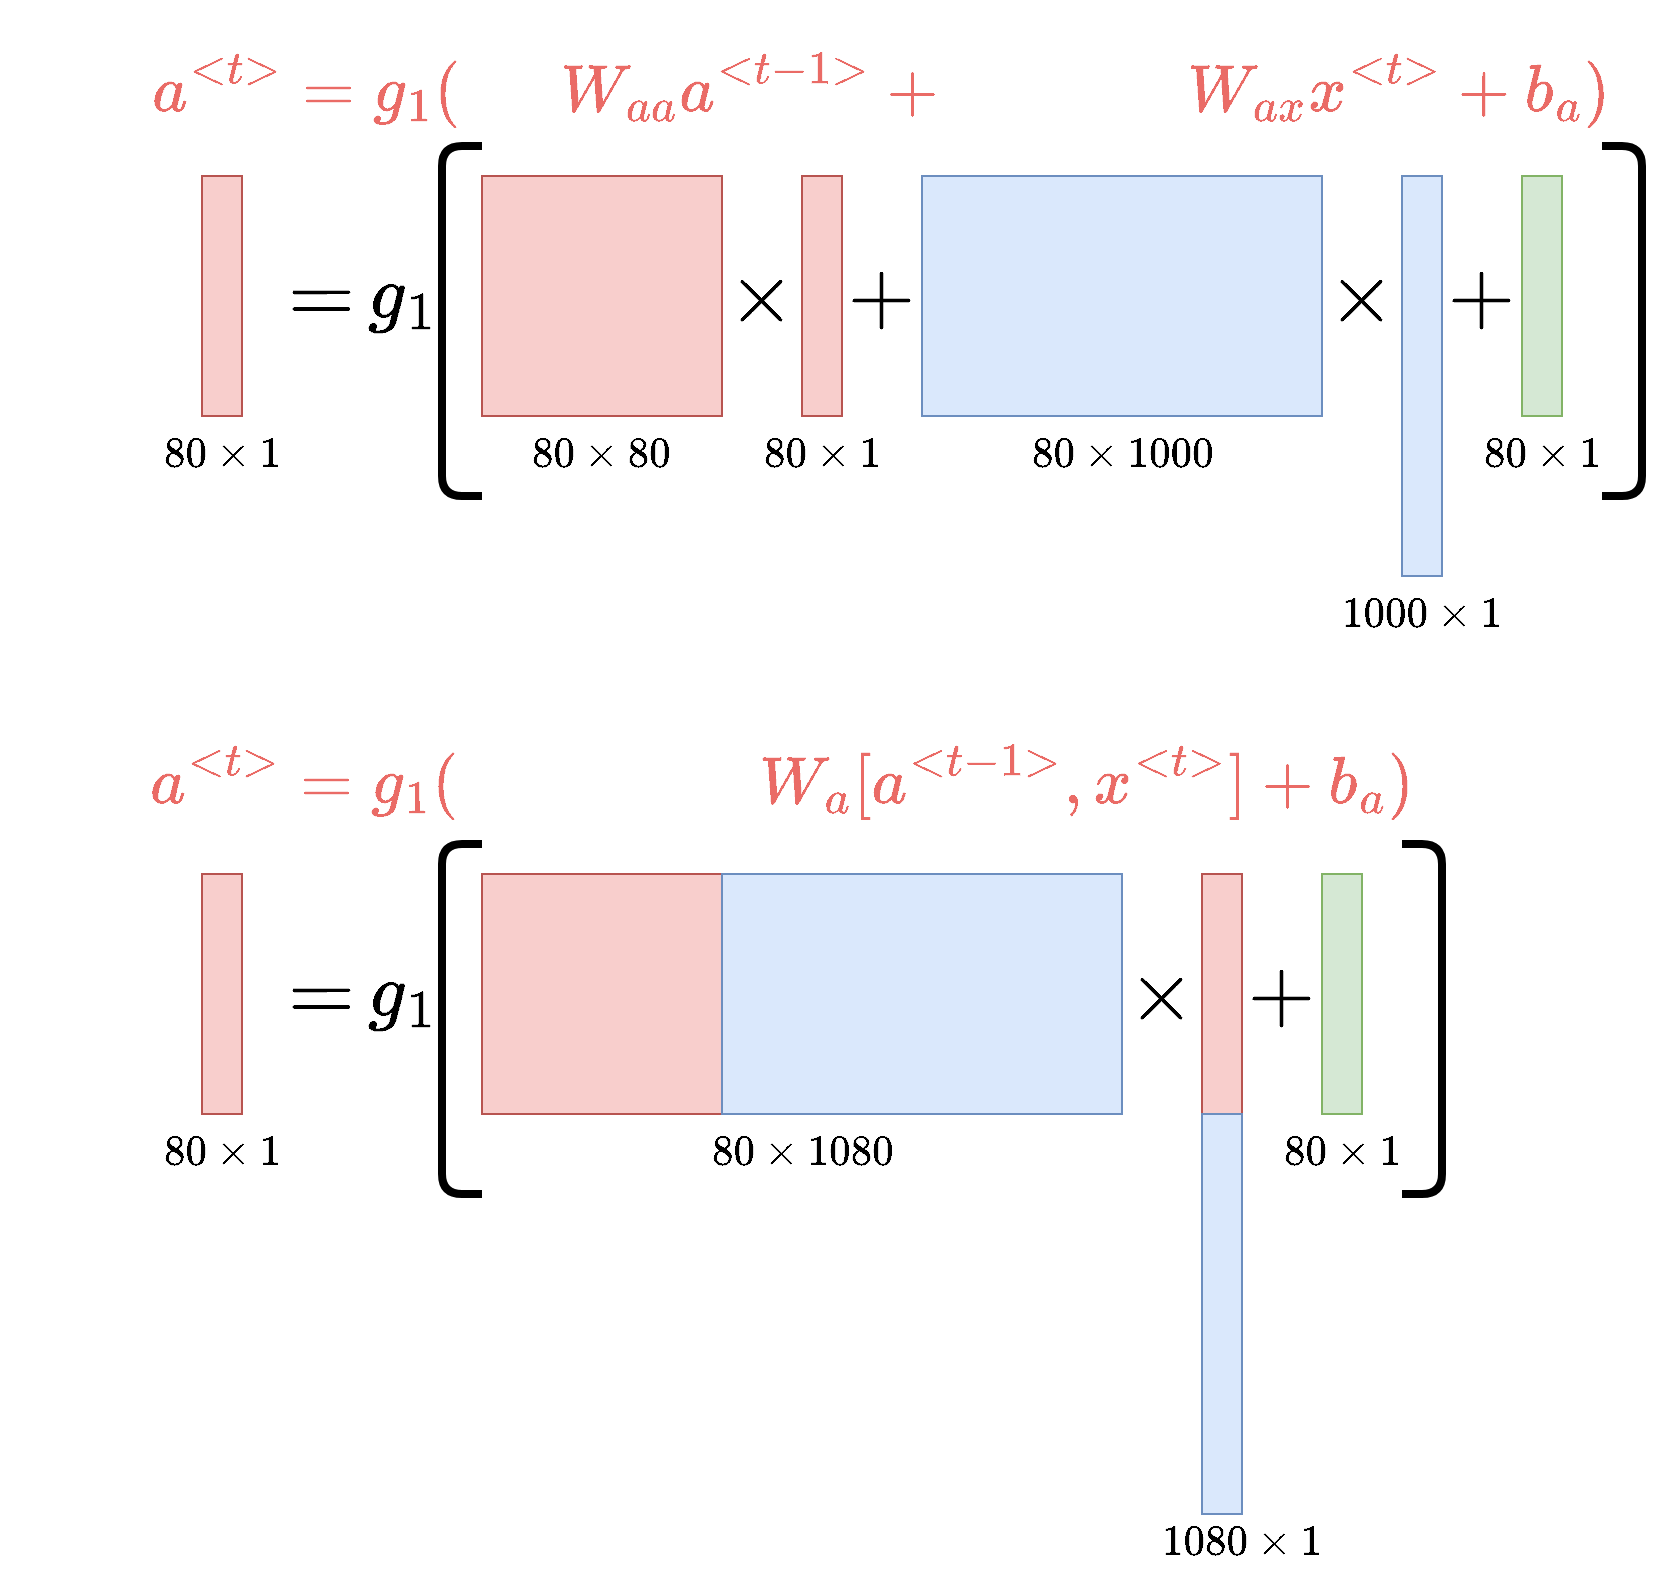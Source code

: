 <mxfile version="12.3.3" type="github" pages="1"><diagram id="AT4JupY8mklvYuK7n_Vo" name="第 1 页"><mxGraphModel dx="1851" dy="539" grid="0" gridSize="10" guides="1" tooltips="1" connect="1" arrows="1" fold="1" page="1" pageScale="1" pageWidth="827" pageHeight="1169" math="1" shadow="0"><root><mxCell id="0"/><mxCell id="1" parent="0"/><mxCell id="X1f0JSWSLiGdlR65rMPs-1" value="" style="rounded=0;whiteSpace=wrap;html=1;fillColor=#f8cecc;strokeColor=#b85450;" vertex="1" parent="1"><mxGeometry x="56" y="112" width="20" height="120" as="geometry"/></mxCell><mxCell id="X1f0JSWSLiGdlR65rMPs-2" value="&lt;font style=&quot;font-size: 36px&quot;&gt;$$=$$&lt;/font&gt;" style="text;html=1;strokeColor=none;fillColor=none;align=center;verticalAlign=middle;whiteSpace=wrap;rounded=0;strokeWidth=8;" vertex="1" parent="1"><mxGeometry x="96" y="152" width="40" height="40" as="geometry"/></mxCell><mxCell id="X1f0JSWSLiGdlR65rMPs-4" value="" style="rounded=0;whiteSpace=wrap;html=1;fillColor=#f8cecc;strokeColor=#b85450;" vertex="1" parent="1"><mxGeometry x="196" y="112" width="120" height="120" as="geometry"/></mxCell><mxCell id="X1f0JSWSLiGdlR65rMPs-5" value="" style="rounded=0;whiteSpace=wrap;html=1;fillColor=#f8cecc;strokeColor=#b85450;" vertex="1" parent="1"><mxGeometry x="356" y="112" width="20" height="120" as="geometry"/></mxCell><mxCell id="X1f0JSWSLiGdlR65rMPs-6" value="&lt;font style=&quot;font-size: 36px&quot;&gt;$$\times$$&lt;/font&gt;" style="text;html=1;strokeColor=none;fillColor=none;align=center;verticalAlign=middle;whiteSpace=wrap;rounded=0;strokeWidth=8;" vertex="1" parent="1"><mxGeometry x="316" y="152" width="40" height="40" as="geometry"/></mxCell><mxCell id="X1f0JSWSLiGdlR65rMPs-7" value="&lt;font style=&quot;font-size: 36px&quot;&gt;$$+$$&lt;/font&gt;" style="text;html=1;strokeColor=none;fillColor=none;align=center;verticalAlign=middle;whiteSpace=wrap;rounded=0;strokeWidth=8;" vertex="1" parent="1"><mxGeometry x="376" y="152" width="40" height="40" as="geometry"/></mxCell><mxCell id="X1f0JSWSLiGdlR65rMPs-8" value="" style="rounded=0;whiteSpace=wrap;html=1;fillColor=#dae8fc;strokeColor=#6c8ebf;" vertex="1" parent="1"><mxGeometry x="416" y="112" width="200" height="120" as="geometry"/></mxCell><mxCell id="X1f0JSWSLiGdlR65rMPs-9" value="" style="rounded=0;whiteSpace=wrap;html=1;rotation=90;fillColor=#dae8fc;strokeColor=#6c8ebf;" vertex="1" parent="1"><mxGeometry x="566" y="202" width="200" height="20" as="geometry"/></mxCell><mxCell id="X1f0JSWSLiGdlR65rMPs-10" value="&lt;font style=&quot;font-size: 36px&quot;&gt;$$\times$$&lt;/font&gt;" style="text;html=1;strokeColor=none;fillColor=none;align=center;verticalAlign=middle;whiteSpace=wrap;rounded=0;strokeWidth=8;" vertex="1" parent="1"><mxGeometry x="616" y="152" width="40" height="40" as="geometry"/></mxCell><mxCell id="X1f0JSWSLiGdlR65rMPs-11" value="&lt;font style=&quot;font-size: 36px&quot;&gt;$$+$$&lt;/font&gt;" style="text;html=1;strokeColor=none;fillColor=none;align=center;verticalAlign=middle;whiteSpace=wrap;rounded=0;strokeWidth=8;" vertex="1" parent="1"><mxGeometry x="676" y="152" width="40" height="40" as="geometry"/></mxCell><mxCell id="X1f0JSWSLiGdlR65rMPs-12" value="" style="rounded=0;whiteSpace=wrap;html=1;fillColor=#d5e8d4;strokeColor=#82b366;" vertex="1" parent="1"><mxGeometry x="716" y="112" width="20" height="120" as="geometry"/></mxCell><mxCell id="X1f0JSWSLiGdlR65rMPs-13" value="&lt;font style=&quot;font-size: 28px&quot; color=&quot;#EA6B66&quot;&gt;$$a^{&amp;lt;t&amp;gt;}=g_1(\ \ \ \ \ \ W_{aa}a^{&amp;lt;t-1&amp;gt;}+\ \ \ \ \ \ \ \ \ \ \ \ \ \ W_{ax}x^{&amp;lt;t&amp;gt;}+b_{a})$$&lt;/font&gt;" style="text;html=1;strokeColor=none;fillColor=none;align=center;verticalAlign=middle;whiteSpace=wrap;rounded=0;strokeWidth=8;" vertex="1" parent="1"><mxGeometry x="5" y="24" width="782" height="88" as="geometry"/></mxCell><mxCell id="X1f0JSWSLiGdlR65rMPs-20" value="&lt;font style=&quot;font-size: 18px&quot;&gt;$$80\times1$$&lt;/font&gt;" style="text;html=1;strokeColor=none;fillColor=none;align=center;verticalAlign=middle;whiteSpace=wrap;rounded=0;strokeWidth=8;" vertex="1" parent="1"><mxGeometry x="46" y="232" width="40" height="40" as="geometry"/></mxCell><mxCell id="X1f0JSWSLiGdlR65rMPs-21" value="&lt;font style=&quot;font-size: 18px&quot;&gt;$$80\times80$$&lt;/font&gt;" style="text;html=1;strokeColor=none;fillColor=none;align=center;verticalAlign=middle;whiteSpace=wrap;rounded=0;strokeWidth=8;" vertex="1" parent="1"><mxGeometry x="236" y="232" width="40" height="40" as="geometry"/></mxCell><mxCell id="X1f0JSWSLiGdlR65rMPs-22" value="&lt;font style=&quot;font-size: 18px&quot;&gt;$$80\times1$$&lt;/font&gt;" style="text;html=1;strokeColor=none;fillColor=none;align=center;verticalAlign=middle;whiteSpace=wrap;rounded=0;strokeWidth=8;" vertex="1" parent="1"><mxGeometry x="346" y="232" width="40" height="40" as="geometry"/></mxCell><mxCell id="X1f0JSWSLiGdlR65rMPs-23" value="&lt;font style=&quot;font-size: 18px&quot;&gt;$$80\times1000$$&lt;/font&gt;" style="text;html=1;strokeColor=none;fillColor=none;align=center;verticalAlign=middle;whiteSpace=wrap;rounded=0;strokeWidth=8;" vertex="1" parent="1"><mxGeometry x="441" y="232" width="150" height="40" as="geometry"/></mxCell><mxCell id="X1f0JSWSLiGdlR65rMPs-24" value="&lt;font style=&quot;font-size: 18px&quot;&gt;$$80\times1$$&lt;/font&gt;" style="text;html=1;strokeColor=none;fillColor=none;align=center;verticalAlign=middle;whiteSpace=wrap;rounded=0;strokeWidth=8;" vertex="1" parent="1"><mxGeometry x="706" y="232" width="40" height="40" as="geometry"/></mxCell><mxCell id="X1f0JSWSLiGdlR65rMPs-27" value="&lt;font style=&quot;font-size: 18px&quot;&gt;$$1000\times1$$&lt;/font&gt;" style="text;html=1;strokeColor=none;fillColor=none;align=center;verticalAlign=middle;whiteSpace=wrap;rounded=0;strokeWidth=8;" vertex="1" parent="1"><mxGeometry x="606" y="312" width="120" height="40" as="geometry"/></mxCell><mxCell id="X1f0JSWSLiGdlR65rMPs-30" value="" style="shape=curlyBracket;whiteSpace=wrap;html=1;rounded=1;strokeWidth=4;size=0;" vertex="1" parent="1"><mxGeometry x="176" y="97" width="20" height="175" as="geometry"/></mxCell><mxCell id="X1f0JSWSLiGdlR65rMPs-32" value="&lt;font style=&quot;font-size: 32px&quot;&gt;$$g_1$$&lt;/font&gt;" style="text;html=1;strokeColor=none;fillColor=none;align=center;verticalAlign=middle;whiteSpace=wrap;rounded=0;strokeWidth=8;" vertex="1" parent="1"><mxGeometry x="136" y="152" width="40" height="40" as="geometry"/></mxCell><mxCell id="X1f0JSWSLiGdlR65rMPs-33" value="" style="shape=curlyBracket;whiteSpace=wrap;html=1;rounded=1;strokeWidth=4;size=0;direction=west;" vertex="1" parent="1"><mxGeometry x="756" y="97" width="20" height="175" as="geometry"/></mxCell><mxCell id="X1f0JSWSLiGdlR65rMPs-35" value="" style="rounded=0;whiteSpace=wrap;html=1;fillColor=#f8cecc;strokeColor=#b85450;" vertex="1" parent="1"><mxGeometry x="56" y="461" width="20" height="120" as="geometry"/></mxCell><mxCell id="X1f0JSWSLiGdlR65rMPs-36" value="&lt;font style=&quot;font-size: 36px&quot;&gt;$$=$$&lt;/font&gt;" style="text;html=1;strokeColor=none;fillColor=none;align=center;verticalAlign=middle;whiteSpace=wrap;rounded=0;strokeWidth=8;" vertex="1" parent="1"><mxGeometry x="96" y="501" width="40" height="40" as="geometry"/></mxCell><mxCell id="X1f0JSWSLiGdlR65rMPs-37" value="" style="rounded=0;whiteSpace=wrap;html=1;fillColor=#f8cecc;strokeColor=#b85450;" vertex="1" parent="1"><mxGeometry x="196" y="461" width="120" height="120" as="geometry"/></mxCell><mxCell id="X1f0JSWSLiGdlR65rMPs-38" value="" style="rounded=0;whiteSpace=wrap;html=1;fillColor=#f8cecc;strokeColor=#b85450;" vertex="1" parent="1"><mxGeometry x="556" y="461" width="20" height="120" as="geometry"/></mxCell><mxCell id="X1f0JSWSLiGdlR65rMPs-41" value="" style="rounded=0;whiteSpace=wrap;html=1;fillColor=#dae8fc;strokeColor=#6c8ebf;" vertex="1" parent="1"><mxGeometry x="316" y="461" width="200" height="120" as="geometry"/></mxCell><mxCell id="X1f0JSWSLiGdlR65rMPs-42" value="" style="rounded=0;whiteSpace=wrap;html=1;rotation=90;fillColor=#dae8fc;strokeColor=#6c8ebf;" vertex="1" parent="1"><mxGeometry x="466" y="671" width="200" height="20" as="geometry"/></mxCell><mxCell id="X1f0JSWSLiGdlR65rMPs-43" value="&lt;font style=&quot;font-size: 36px&quot;&gt;$$\times$$&lt;/font&gt;" style="text;html=1;strokeColor=none;fillColor=none;align=center;verticalAlign=middle;whiteSpace=wrap;rounded=0;strokeWidth=8;" vertex="1" parent="1"><mxGeometry x="516" y="501" width="40" height="40" as="geometry"/></mxCell><mxCell id="X1f0JSWSLiGdlR65rMPs-44" value="&lt;font style=&quot;font-size: 36px&quot;&gt;$$+$$&lt;/font&gt;" style="text;html=1;strokeColor=none;fillColor=none;align=center;verticalAlign=middle;whiteSpace=wrap;rounded=0;strokeWidth=8;" vertex="1" parent="1"><mxGeometry x="576" y="501" width="40" height="40" as="geometry"/></mxCell><mxCell id="X1f0JSWSLiGdlR65rMPs-45" value="" style="rounded=0;whiteSpace=wrap;html=1;fillColor=#d5e8d4;strokeColor=#82b366;" vertex="1" parent="1"><mxGeometry x="616" y="461" width="20" height="120" as="geometry"/></mxCell><mxCell id="X1f0JSWSLiGdlR65rMPs-46" value="&lt;font style=&quot;font-size: 28px&quot; color=&quot;#EA6B66&quot;&gt;$$a^{&amp;lt;t&amp;gt;}&amp;nbsp;&amp;nbsp;&amp;nbsp;&amp;nbsp;&amp;nbsp; = g_1(\ \ \ \ \ \ \ \ \ \ \ \ \ \ \ \ \ \ W_{a}[a^{&amp;lt;t-1&amp;gt;},x^{&amp;lt;t&amp;gt;}]+b_{a})$$&lt;/font&gt;" style="text;html=1;strokeColor=none;fillColor=none;align=center;verticalAlign=middle;whiteSpace=wrap;rounded=0;strokeWidth=8;" vertex="1" parent="1"><mxGeometry x="-45" y="370" width="782" height="88" as="geometry"/></mxCell><mxCell id="X1f0JSWSLiGdlR65rMPs-47" value="&lt;font style=&quot;font-size: 18px&quot;&gt;$$80\times1$$&lt;/font&gt;" style="text;html=1;strokeColor=none;fillColor=none;align=center;verticalAlign=middle;whiteSpace=wrap;rounded=0;strokeWidth=8;" vertex="1" parent="1"><mxGeometry x="46" y="581" width="40" height="40" as="geometry"/></mxCell><mxCell id="X1f0JSWSLiGdlR65rMPs-48" value="&lt;font style=&quot;font-size: 18px&quot;&gt;$$80\times1080$$&lt;/font&gt;" style="text;html=1;strokeColor=none;fillColor=none;align=center;verticalAlign=middle;whiteSpace=wrap;rounded=0;strokeWidth=8;" vertex="1" parent="1"><mxGeometry x="282" y="581" width="148" height="40" as="geometry"/></mxCell><mxCell id="X1f0JSWSLiGdlR65rMPs-51" value="&lt;font style=&quot;font-size: 18px&quot;&gt;$$80\times1$$&lt;/font&gt;" style="text;html=1;strokeColor=none;fillColor=none;align=center;verticalAlign=middle;whiteSpace=wrap;rounded=0;strokeWidth=8;" vertex="1" parent="1"><mxGeometry x="606" y="581" width="40" height="40" as="geometry"/></mxCell><mxCell id="X1f0JSWSLiGdlR65rMPs-52" value="&lt;font style=&quot;font-size: 18px&quot;&gt;$$1080\times1$$&lt;/font&gt;" style="text;html=1;strokeColor=none;fillColor=none;align=center;verticalAlign=middle;whiteSpace=wrap;rounded=0;strokeWidth=8;" vertex="1" parent="1"><mxGeometry x="516" y="776" width="120" height="40" as="geometry"/></mxCell><mxCell id="X1f0JSWSLiGdlR65rMPs-53" value="" style="shape=curlyBracket;whiteSpace=wrap;html=1;rounded=1;strokeWidth=4;size=0;" vertex="1" parent="1"><mxGeometry x="176" y="446" width="20" height="175" as="geometry"/></mxCell><mxCell id="X1f0JSWSLiGdlR65rMPs-54" value="&lt;font style=&quot;font-size: 32px&quot;&gt;$$g_1$$&lt;/font&gt;" style="text;html=1;strokeColor=none;fillColor=none;align=center;verticalAlign=middle;whiteSpace=wrap;rounded=0;strokeWidth=8;" vertex="1" parent="1"><mxGeometry x="136" y="501" width="40" height="40" as="geometry"/></mxCell><mxCell id="X1f0JSWSLiGdlR65rMPs-55" value="" style="shape=curlyBracket;whiteSpace=wrap;html=1;rounded=1;strokeWidth=4;size=0;direction=west;" vertex="1" parent="1"><mxGeometry x="656" y="446" width="20" height="175" as="geometry"/></mxCell></root></mxGraphModel></diagram></mxfile>